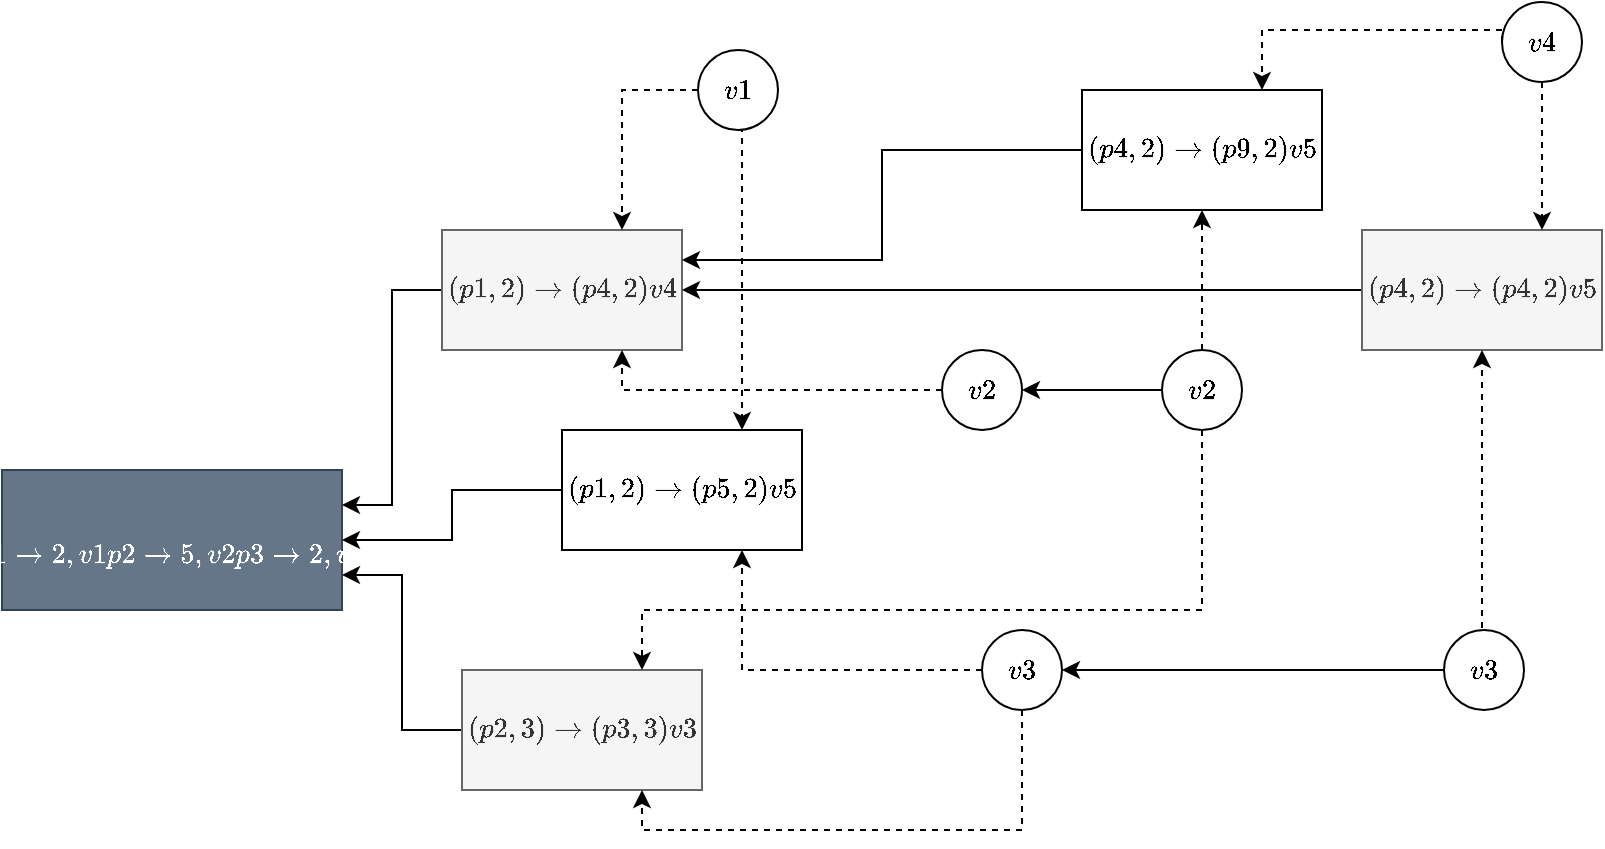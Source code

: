 <mxfile version="12.1.0" type="device" pages="1"><diagram id="PDkv_G-00Dwwv1n7vHgx" name="Page-1"><mxGraphModel dx="1088" dy="986" grid="1" gridSize="10" guides="1" tooltips="1" connect="1" arrows="1" fold="1" page="1" pageScale="1" pageWidth="850" pageHeight="1100" math="1" shadow="0"><root><mxCell id="0"/><mxCell id="1" parent="0"/><mxCell id="W20r9huNV-8-EpMMIPTS-1" value="&lt;br&gt;&lt;br&gt;$$ p1 \rightarrow 2, v1 \\&lt;br&gt;&amp;nbsp;p2 \rightarrow 5, v2 \\&lt;br&gt;&amp;nbsp;p3 \rightarrow 2, v3 \\&lt;br&gt;&amp;nbsp;$$&amp;nbsp;" style="rounded=0;whiteSpace=wrap;html=1;fillColor=#647687;strokeColor=#314354;fontColor=#ffffff;" vertex="1" parent="1"><mxGeometry x="30" y="290" width="170" height="70" as="geometry"/></mxCell><mxCell id="W20r9huNV-8-EpMMIPTS-9" style="edgeStyle=orthogonalEdgeStyle;rounded=0;orthogonalLoop=1;jettySize=auto;html=1;exitX=0;exitY=0.5;exitDx=0;exitDy=0;entryX=1;entryY=0.25;entryDx=0;entryDy=0;" edge="1" parent="1" source="W20r9huNV-8-EpMMIPTS-2" target="W20r9huNV-8-EpMMIPTS-1"><mxGeometry relative="1" as="geometry"/></mxCell><mxCell id="W20r9huNV-8-EpMMIPTS-2" value="$$ (p1,2) \rightarrow (p4,2) \\&lt;br&gt;v4 $$" style="rounded=0;whiteSpace=wrap;html=1;fillColor=#f5f5f5;strokeColor=#666666;fontColor=#333333;" vertex="1" parent="1"><mxGeometry x="250" y="170" width="120" height="60" as="geometry"/></mxCell><mxCell id="W20r9huNV-8-EpMMIPTS-10" style="edgeStyle=orthogonalEdgeStyle;rounded=0;orthogonalLoop=1;jettySize=auto;html=1;exitX=0;exitY=0.5;exitDx=0;exitDy=0;entryX=1;entryY=0.5;entryDx=0;entryDy=0;" edge="1" parent="1" source="W20r9huNV-8-EpMMIPTS-7" target="W20r9huNV-8-EpMMIPTS-1"><mxGeometry relative="1" as="geometry"/></mxCell><mxCell id="W20r9huNV-8-EpMMIPTS-7" value="$$ (p1,2) \rightarrow (p5,2) \\ &lt;br&gt;v5 $$" style="rounded=0;whiteSpace=wrap;html=1;" vertex="1" parent="1"><mxGeometry x="310" y="270" width="120" height="60" as="geometry"/></mxCell><mxCell id="W20r9huNV-8-EpMMIPTS-12" style="edgeStyle=orthogonalEdgeStyle;rounded=0;orthogonalLoop=1;jettySize=auto;html=1;exitX=0;exitY=0.5;exitDx=0;exitDy=0;entryX=1;entryY=0.75;entryDx=0;entryDy=0;" edge="1" parent="1" source="W20r9huNV-8-EpMMIPTS-11" target="W20r9huNV-8-EpMMIPTS-1"><mxGeometry relative="1" as="geometry"/></mxCell><mxCell id="W20r9huNV-8-EpMMIPTS-11" value="$$ (p2,3) \rightarrow (p3,3) \\ &lt;br&gt;v3 $$" style="rounded=0;whiteSpace=wrap;html=1;fillColor=#f5f5f5;strokeColor=#666666;fontColor=#333333;" vertex="1" parent="1"><mxGeometry x="260" y="390" width="120" height="60" as="geometry"/></mxCell><mxCell id="W20r9huNV-8-EpMMIPTS-22" style="edgeStyle=orthogonalEdgeStyle;rounded=0;orthogonalLoop=1;jettySize=auto;html=1;exitX=0;exitY=0.5;exitDx=0;exitDy=0;entryX=0.75;entryY=0;entryDx=0;entryDy=0;dashed=1;" edge="1" parent="1" source="W20r9huNV-8-EpMMIPTS-13" target="W20r9huNV-8-EpMMIPTS-2"><mxGeometry relative="1" as="geometry"/></mxCell><mxCell id="W20r9huNV-8-EpMMIPTS-23" style="edgeStyle=orthogonalEdgeStyle;rounded=0;orthogonalLoop=1;jettySize=auto;html=1;exitX=0.5;exitY=1;exitDx=0;exitDy=0;entryX=0.808;entryY=-0.083;entryDx=0;entryDy=0;entryPerimeter=0;strokeColor=none;" edge="1" parent="1" source="W20r9huNV-8-EpMMIPTS-13" target="W20r9huNV-8-EpMMIPTS-7"><mxGeometry relative="1" as="geometry"/></mxCell><mxCell id="W20r9huNV-8-EpMMIPTS-24" style="edgeStyle=orthogonalEdgeStyle;rounded=0;orthogonalLoop=1;jettySize=auto;html=1;exitX=0.5;exitY=1;exitDx=0;exitDy=0;entryX=0.75;entryY=0;entryDx=0;entryDy=0;dashed=1;" edge="1" parent="1" source="W20r9huNV-8-EpMMIPTS-13" target="W20r9huNV-8-EpMMIPTS-7"><mxGeometry relative="1" as="geometry"><mxPoint x="420" y="220" as="targetPoint"/><Array as="points"><mxPoint x="400" y="120"/></Array></mxGeometry></mxCell><mxCell id="W20r9huNV-8-EpMMIPTS-13" value="$$ v1 $$" style="ellipse;whiteSpace=wrap;html=1;aspect=fixed;" vertex="1" parent="1"><mxGeometry x="378" y="80" width="40" height="40" as="geometry"/></mxCell><mxCell id="W20r9huNV-8-EpMMIPTS-27" style="edgeStyle=orthogonalEdgeStyle;rounded=0;orthogonalLoop=1;jettySize=auto;html=1;exitX=0.5;exitY=1;exitDx=0;exitDy=0;entryX=0.75;entryY=1;entryDx=0;entryDy=0;dashed=1;" edge="1" parent="1" source="W20r9huNV-8-EpMMIPTS-25" target="W20r9huNV-8-EpMMIPTS-11"><mxGeometry relative="1" as="geometry"><Array as="points"><mxPoint x="540" y="470"/><mxPoint x="350" y="470"/></Array></mxGeometry></mxCell><mxCell id="W20r9huNV-8-EpMMIPTS-33" style="edgeStyle=orthogonalEdgeStyle;rounded=0;orthogonalLoop=1;jettySize=auto;html=1;exitX=0;exitY=0.5;exitDx=0;exitDy=0;entryX=0.75;entryY=1;entryDx=0;entryDy=0;dashed=1;" edge="1" parent="1" source="W20r9huNV-8-EpMMIPTS-25" target="W20r9huNV-8-EpMMIPTS-7"><mxGeometry relative="1" as="geometry"><Array as="points"><mxPoint x="400" y="390"/></Array></mxGeometry></mxCell><mxCell id="W20r9huNV-8-EpMMIPTS-25" value="$$ v3 $$" style="ellipse;whiteSpace=wrap;html=1;aspect=fixed;" vertex="1" parent="1"><mxGeometry x="520" y="370" width="40" height="40" as="geometry"/></mxCell><mxCell id="W20r9huNV-8-EpMMIPTS-31" style="edgeStyle=orthogonalEdgeStyle;rounded=0;orthogonalLoop=1;jettySize=auto;html=1;exitX=0;exitY=0.5;exitDx=0;exitDy=0;entryX=0.75;entryY=1;entryDx=0;entryDy=0;dashed=1;" edge="1" parent="1" source="W20r9huNV-8-EpMMIPTS-26" target="W20r9huNV-8-EpMMIPTS-2"><mxGeometry relative="1" as="geometry"/></mxCell><mxCell id="W20r9huNV-8-EpMMIPTS-32" style="edgeStyle=orthogonalEdgeStyle;rounded=0;orthogonalLoop=1;jettySize=auto;html=1;entryX=0.75;entryY=0;entryDx=0;entryDy=0;exitX=0.5;exitY=1;exitDx=0;exitDy=0;dashed=1;" edge="1" parent="1" source="W20r9huNV-8-EpMMIPTS-43" target="W20r9huNV-8-EpMMIPTS-11"><mxGeometry relative="1" as="geometry"><mxPoint x="600" y="300" as="sourcePoint"/><Array as="points"><mxPoint x="630" y="360"/><mxPoint x="350" y="360"/></Array></mxGeometry></mxCell><mxCell id="W20r9huNV-8-EpMMIPTS-26" value="$$ v2 $$" style="ellipse;whiteSpace=wrap;html=1;aspect=fixed;" vertex="1" parent="1"><mxGeometry x="500" y="230" width="40" height="40" as="geometry"/></mxCell><mxCell id="W20r9huNV-8-EpMMIPTS-36" style="edgeStyle=orthogonalEdgeStyle;rounded=0;orthogonalLoop=1;jettySize=auto;html=1;exitX=0;exitY=0.5;exitDx=0;exitDy=0;entryX=1;entryY=0.25;entryDx=0;entryDy=0;" edge="1" parent="1" source="W20r9huNV-8-EpMMIPTS-35" target="W20r9huNV-8-EpMMIPTS-2"><mxGeometry relative="1" as="geometry"><Array as="points"><mxPoint x="470" y="130"/><mxPoint x="470" y="185"/></Array></mxGeometry></mxCell><mxCell id="W20r9huNV-8-EpMMIPTS-35" value="$$ (p4,2) \rightarrow (p9,2) \\ &lt;br&gt;v5 $$" style="rounded=0;whiteSpace=wrap;html=1;" vertex="1" parent="1"><mxGeometry x="570" y="100" width="120" height="60" as="geometry"/></mxCell><mxCell id="W20r9huNV-8-EpMMIPTS-39" style="edgeStyle=orthogonalEdgeStyle;rounded=0;orthogonalLoop=1;jettySize=auto;html=1;exitX=0;exitY=0.5;exitDx=0;exitDy=0;entryX=1;entryY=0.5;entryDx=0;entryDy=0;" edge="1" parent="1" source="W20r9huNV-8-EpMMIPTS-37" target="W20r9huNV-8-EpMMIPTS-2"><mxGeometry relative="1" as="geometry"/></mxCell><mxCell id="W20r9huNV-8-EpMMIPTS-37" value="$$ (p4,2) \rightarrow (p4,2) \\ &lt;br&gt;v5 $$" style="rounded=0;whiteSpace=wrap;html=1;fillColor=#f5f5f5;strokeColor=#666666;fontColor=#333333;" vertex="1" parent="1"><mxGeometry x="710" y="170" width="120" height="60" as="geometry"/></mxCell><mxCell id="W20r9huNV-8-EpMMIPTS-41" style="edgeStyle=orthogonalEdgeStyle;rounded=0;orthogonalLoop=1;jettySize=auto;html=1;exitX=0;exitY=0.5;exitDx=0;exitDy=0;entryX=1;entryY=0.5;entryDx=0;entryDy=0;" edge="1" parent="1" source="W20r9huNV-8-EpMMIPTS-40" target="W20r9huNV-8-EpMMIPTS-25"><mxGeometry relative="1" as="geometry"/></mxCell><mxCell id="W20r9huNV-8-EpMMIPTS-50" style="edgeStyle=orthogonalEdgeStyle;rounded=0;orthogonalLoop=1;jettySize=auto;html=1;exitX=1;exitY=0.5;exitDx=0;exitDy=0;entryX=0.5;entryY=1;entryDx=0;entryDy=0;dashed=1;" edge="1" parent="1" source="W20r9huNV-8-EpMMIPTS-40" target="W20r9huNV-8-EpMMIPTS-37"><mxGeometry relative="1" as="geometry"><Array as="points"><mxPoint x="770" y="390"/></Array></mxGeometry></mxCell><mxCell id="W20r9huNV-8-EpMMIPTS-40" value="$$ v3 $$" style="ellipse;whiteSpace=wrap;html=1;aspect=fixed;" vertex="1" parent="1"><mxGeometry x="751" y="370" width="40" height="40" as="geometry"/></mxCell><mxCell id="W20r9huNV-8-EpMMIPTS-47" style="edgeStyle=orthogonalEdgeStyle;rounded=0;orthogonalLoop=1;jettySize=auto;html=1;exitX=0;exitY=0.5;exitDx=0;exitDy=0;entryX=0.75;entryY=0;entryDx=0;entryDy=0;dashed=1;" edge="1" parent="1" source="W20r9huNV-8-EpMMIPTS-42" target="W20r9huNV-8-EpMMIPTS-35"><mxGeometry relative="1" as="geometry"><Array as="points"><mxPoint x="780" y="70"/><mxPoint x="660" y="70"/></Array></mxGeometry></mxCell><mxCell id="W20r9huNV-8-EpMMIPTS-48" style="edgeStyle=orthogonalEdgeStyle;rounded=0;orthogonalLoop=1;jettySize=auto;html=1;exitX=0.5;exitY=1;exitDx=0;exitDy=0;entryX=0.75;entryY=0;entryDx=0;entryDy=0;dashed=1;" edge="1" parent="1" source="W20r9huNV-8-EpMMIPTS-42" target="W20r9huNV-8-EpMMIPTS-37"><mxGeometry relative="1" as="geometry"/></mxCell><mxCell id="W20r9huNV-8-EpMMIPTS-42" value="$$ v4 $$" style="ellipse;whiteSpace=wrap;html=1;aspect=fixed;" vertex="1" parent="1"><mxGeometry x="780" y="56" width="40" height="40" as="geometry"/></mxCell><mxCell id="W20r9huNV-8-EpMMIPTS-44" style="edgeStyle=orthogonalEdgeStyle;rounded=0;orthogonalLoop=1;jettySize=auto;html=1;exitX=0;exitY=0.5;exitDx=0;exitDy=0;entryX=1;entryY=0.5;entryDx=0;entryDy=0;" edge="1" parent="1" source="W20r9huNV-8-EpMMIPTS-43" target="W20r9huNV-8-EpMMIPTS-26"><mxGeometry relative="1" as="geometry"/></mxCell><mxCell id="W20r9huNV-8-EpMMIPTS-49" style="edgeStyle=orthogonalEdgeStyle;rounded=0;orthogonalLoop=1;jettySize=auto;html=1;exitX=0.5;exitY=0;exitDx=0;exitDy=0;dashed=1;" edge="1" parent="1" source="W20r9huNV-8-EpMMIPTS-43" target="W20r9huNV-8-EpMMIPTS-35"><mxGeometry relative="1" as="geometry"/></mxCell><mxCell id="W20r9huNV-8-EpMMIPTS-43" value="$$ v2 $$" style="ellipse;whiteSpace=wrap;html=1;aspect=fixed;" vertex="1" parent="1"><mxGeometry x="610" y="230" width="40" height="40" as="geometry"/></mxCell></root></mxGraphModel></diagram></mxfile>